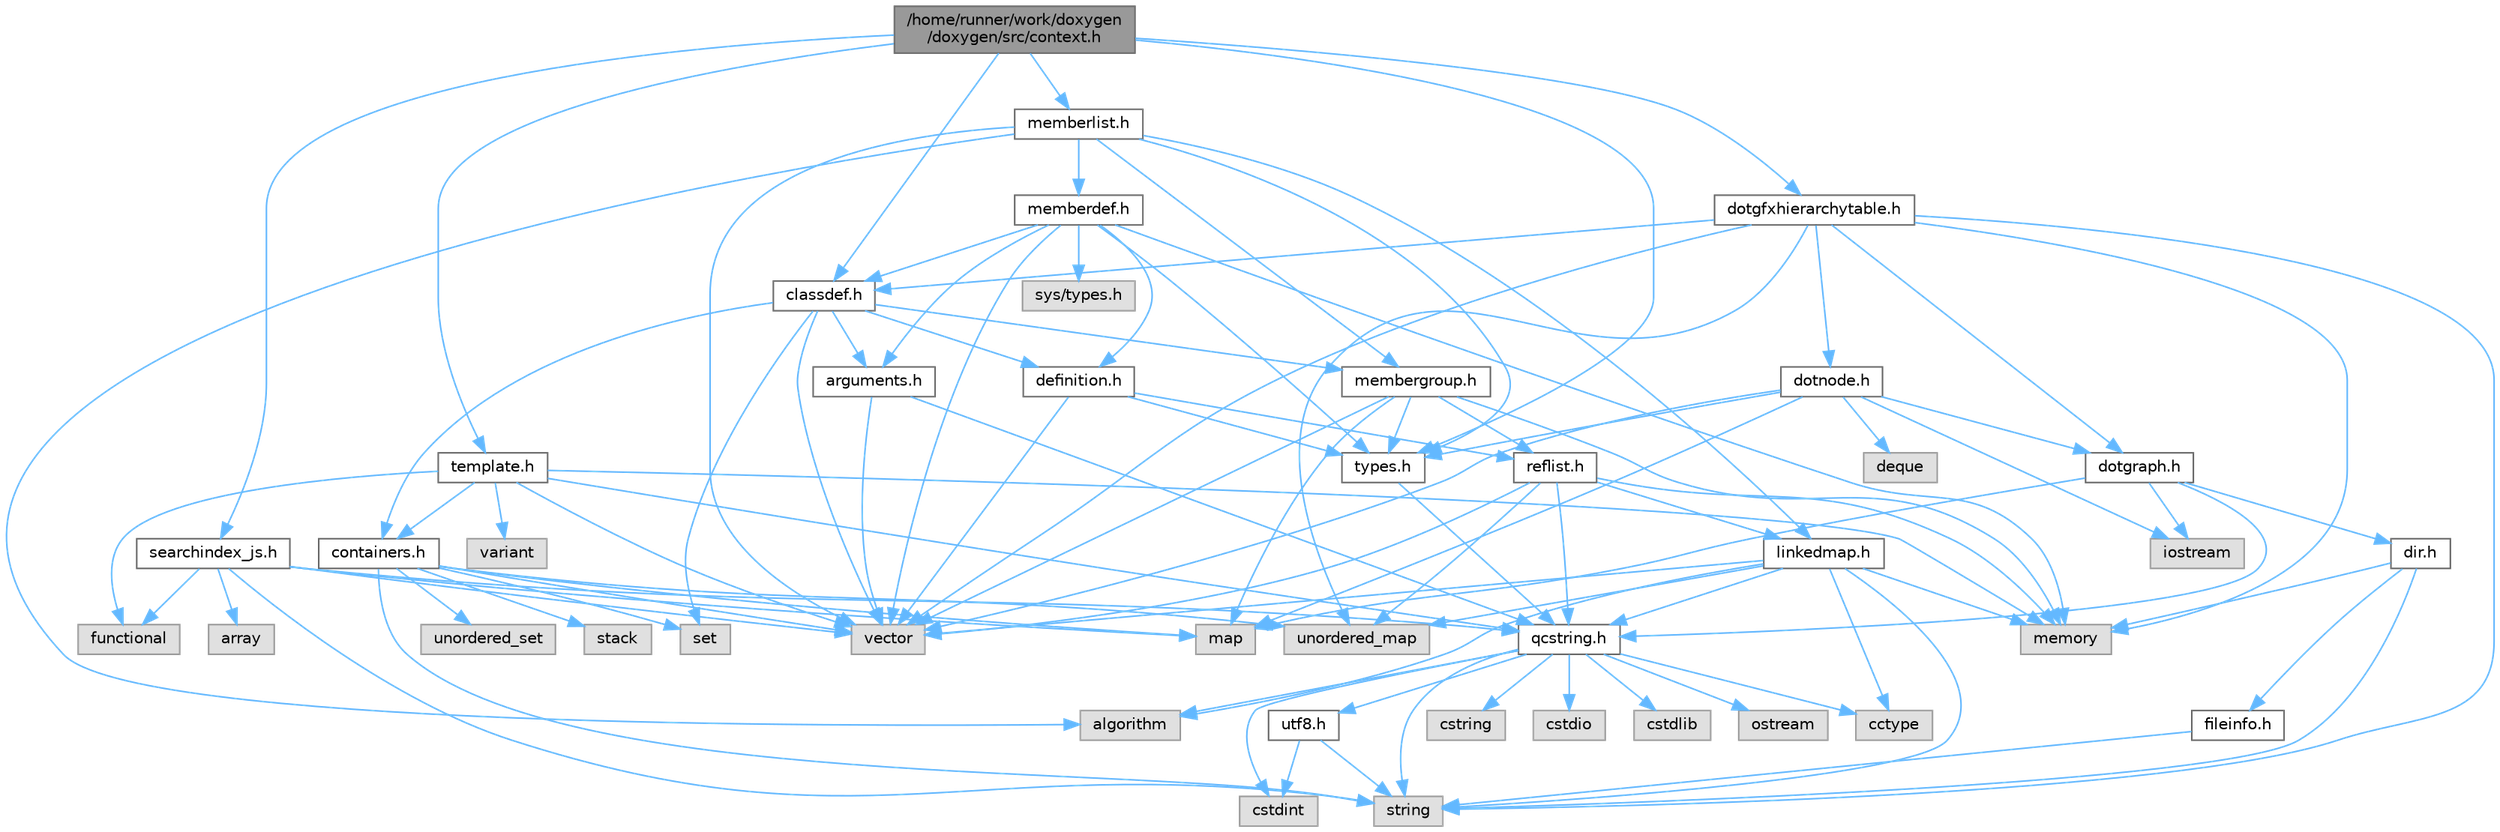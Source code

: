 digraph "/home/runner/work/doxygen/doxygen/src/context.h"
{
 // INTERACTIVE_SVG=YES
 // LATEX_PDF_SIZE
  bgcolor="transparent";
  edge [fontname=Helvetica,fontsize=10,labelfontname=Helvetica,labelfontsize=10];
  node [fontname=Helvetica,fontsize=10,shape=box,height=0.2,width=0.4];
  Node1 [id="Node000001",label="/home/runner/work/doxygen\l/doxygen/src/context.h",height=0.2,width=0.4,color="gray40", fillcolor="grey60", style="filled", fontcolor="black",tooltip=" "];
  Node1 -> Node2 [id="edge1_Node000001_Node000002",color="steelblue1",style="solid",tooltip=" "];
  Node2 [id="Node000002",label="types.h",height=0.2,width=0.4,color="grey40", fillcolor="white", style="filled",URL="$d9/d49/types_8h.html",tooltip="This file contains a number of basic enums and types."];
  Node2 -> Node3 [id="edge2_Node000002_Node000003",color="steelblue1",style="solid",tooltip=" "];
  Node3 [id="Node000003",label="qcstring.h",height=0.2,width=0.4,color="grey40", fillcolor="white", style="filled",URL="$d7/d5c/qcstring_8h.html",tooltip=" "];
  Node3 -> Node4 [id="edge3_Node000003_Node000004",color="steelblue1",style="solid",tooltip=" "];
  Node4 [id="Node000004",label="string",height=0.2,width=0.4,color="grey60", fillcolor="#E0E0E0", style="filled",tooltip=" "];
  Node3 -> Node5 [id="edge4_Node000003_Node000005",color="steelblue1",style="solid",tooltip=" "];
  Node5 [id="Node000005",label="algorithm",height=0.2,width=0.4,color="grey60", fillcolor="#E0E0E0", style="filled",tooltip=" "];
  Node3 -> Node6 [id="edge5_Node000003_Node000006",color="steelblue1",style="solid",tooltip=" "];
  Node6 [id="Node000006",label="cctype",height=0.2,width=0.4,color="grey60", fillcolor="#E0E0E0", style="filled",tooltip=" "];
  Node3 -> Node7 [id="edge6_Node000003_Node000007",color="steelblue1",style="solid",tooltip=" "];
  Node7 [id="Node000007",label="cstring",height=0.2,width=0.4,color="grey60", fillcolor="#E0E0E0", style="filled",tooltip=" "];
  Node3 -> Node8 [id="edge7_Node000003_Node000008",color="steelblue1",style="solid",tooltip=" "];
  Node8 [id="Node000008",label="cstdio",height=0.2,width=0.4,color="grey60", fillcolor="#E0E0E0", style="filled",tooltip=" "];
  Node3 -> Node9 [id="edge8_Node000003_Node000009",color="steelblue1",style="solid",tooltip=" "];
  Node9 [id="Node000009",label="cstdlib",height=0.2,width=0.4,color="grey60", fillcolor="#E0E0E0", style="filled",tooltip=" "];
  Node3 -> Node10 [id="edge9_Node000003_Node000010",color="steelblue1",style="solid",tooltip=" "];
  Node10 [id="Node000010",label="cstdint",height=0.2,width=0.4,color="grey60", fillcolor="#E0E0E0", style="filled",tooltip=" "];
  Node3 -> Node11 [id="edge10_Node000003_Node000011",color="steelblue1",style="solid",tooltip=" "];
  Node11 [id="Node000011",label="ostream",height=0.2,width=0.4,color="grey60", fillcolor="#E0E0E0", style="filled",tooltip=" "];
  Node3 -> Node12 [id="edge11_Node000003_Node000012",color="steelblue1",style="solid",tooltip=" "];
  Node12 [id="Node000012",label="utf8.h",height=0.2,width=0.4,color="grey40", fillcolor="white", style="filled",URL="$db/d7c/utf8_8h.html",tooltip="Various UTF8 related helper functions."];
  Node12 -> Node10 [id="edge12_Node000012_Node000010",color="steelblue1",style="solid",tooltip=" "];
  Node12 -> Node4 [id="edge13_Node000012_Node000004",color="steelblue1",style="solid",tooltip=" "];
  Node1 -> Node13 [id="edge14_Node000001_Node000013",color="steelblue1",style="solid",tooltip=" "];
  Node13 [id="Node000013",label="template.h",height=0.2,width=0.4,color="grey40", fillcolor="white", style="filled",URL="$de/db8/template_8h.html",tooltip=" "];
  Node13 -> Node14 [id="edge15_Node000013_Node000014",color="steelblue1",style="solid",tooltip=" "];
  Node14 [id="Node000014",label="vector",height=0.2,width=0.4,color="grey60", fillcolor="#E0E0E0", style="filled",tooltip=" "];
  Node13 -> Node15 [id="edge16_Node000013_Node000015",color="steelblue1",style="solid",tooltip=" "];
  Node15 [id="Node000015",label="memory",height=0.2,width=0.4,color="grey60", fillcolor="#E0E0E0", style="filled",tooltip=" "];
  Node13 -> Node16 [id="edge17_Node000013_Node000016",color="steelblue1",style="solid",tooltip=" "];
  Node16 [id="Node000016",label="functional",height=0.2,width=0.4,color="grey60", fillcolor="#E0E0E0", style="filled",tooltip=" "];
  Node13 -> Node17 [id="edge18_Node000013_Node000017",color="steelblue1",style="solid",tooltip=" "];
  Node17 [id="Node000017",label="variant",height=0.2,width=0.4,color="grey60", fillcolor="#E0E0E0", style="filled",tooltip=" "];
  Node13 -> Node3 [id="edge19_Node000013_Node000003",color="steelblue1",style="solid",tooltip=" "];
  Node13 -> Node18 [id="edge20_Node000013_Node000018",color="steelblue1",style="solid",tooltip=" "];
  Node18 [id="Node000018",label="containers.h",height=0.2,width=0.4,color="grey40", fillcolor="white", style="filled",URL="$d5/d75/containers_8h.html",tooltip=" "];
  Node18 -> Node14 [id="edge21_Node000018_Node000014",color="steelblue1",style="solid",tooltip=" "];
  Node18 -> Node4 [id="edge22_Node000018_Node000004",color="steelblue1",style="solid",tooltip=" "];
  Node18 -> Node19 [id="edge23_Node000018_Node000019",color="steelblue1",style="solid",tooltip=" "];
  Node19 [id="Node000019",label="set",height=0.2,width=0.4,color="grey60", fillcolor="#E0E0E0", style="filled",tooltip=" "];
  Node18 -> Node20 [id="edge24_Node000018_Node000020",color="steelblue1",style="solid",tooltip=" "];
  Node20 [id="Node000020",label="map",height=0.2,width=0.4,color="grey60", fillcolor="#E0E0E0", style="filled",tooltip=" "];
  Node18 -> Node21 [id="edge25_Node000018_Node000021",color="steelblue1",style="solid",tooltip=" "];
  Node21 [id="Node000021",label="unordered_set",height=0.2,width=0.4,color="grey60", fillcolor="#E0E0E0", style="filled",tooltip=" "];
  Node18 -> Node22 [id="edge26_Node000018_Node000022",color="steelblue1",style="solid",tooltip=" "];
  Node22 [id="Node000022",label="unordered_map",height=0.2,width=0.4,color="grey60", fillcolor="#E0E0E0", style="filled",tooltip=" "];
  Node18 -> Node23 [id="edge27_Node000018_Node000023",color="steelblue1",style="solid",tooltip=" "];
  Node23 [id="Node000023",label="stack",height=0.2,width=0.4,color="grey60", fillcolor="#E0E0E0", style="filled",tooltip=" "];
  Node1 -> Node24 [id="edge28_Node000001_Node000024",color="steelblue1",style="solid",tooltip=" "];
  Node24 [id="Node000024",label="classdef.h",height=0.2,width=0.4,color="grey40", fillcolor="white", style="filled",URL="$d1/da6/classdef_8h.html",tooltip=" "];
  Node24 -> Node14 [id="edge29_Node000024_Node000014",color="steelblue1",style="solid",tooltip=" "];
  Node24 -> Node19 [id="edge30_Node000024_Node000019",color="steelblue1",style="solid",tooltip=" "];
  Node24 -> Node18 [id="edge31_Node000024_Node000018",color="steelblue1",style="solid",tooltip=" "];
  Node24 -> Node25 [id="edge32_Node000024_Node000025",color="steelblue1",style="solid",tooltip=" "];
  Node25 [id="Node000025",label="definition.h",height=0.2,width=0.4,color="grey40", fillcolor="white", style="filled",URL="$df/da1/definition_8h.html",tooltip=" "];
  Node25 -> Node14 [id="edge33_Node000025_Node000014",color="steelblue1",style="solid",tooltip=" "];
  Node25 -> Node2 [id="edge34_Node000025_Node000002",color="steelblue1",style="solid",tooltip=" "];
  Node25 -> Node26 [id="edge35_Node000025_Node000026",color="steelblue1",style="solid",tooltip=" "];
  Node26 [id="Node000026",label="reflist.h",height=0.2,width=0.4,color="grey40", fillcolor="white", style="filled",URL="$d1/d02/reflist_8h.html",tooltip=" "];
  Node26 -> Node14 [id="edge36_Node000026_Node000014",color="steelblue1",style="solid",tooltip=" "];
  Node26 -> Node22 [id="edge37_Node000026_Node000022",color="steelblue1",style="solid",tooltip=" "];
  Node26 -> Node15 [id="edge38_Node000026_Node000015",color="steelblue1",style="solid",tooltip=" "];
  Node26 -> Node3 [id="edge39_Node000026_Node000003",color="steelblue1",style="solid",tooltip=" "];
  Node26 -> Node27 [id="edge40_Node000026_Node000027",color="steelblue1",style="solid",tooltip=" "];
  Node27 [id="Node000027",label="linkedmap.h",height=0.2,width=0.4,color="grey40", fillcolor="white", style="filled",URL="$da/de1/linkedmap_8h.html",tooltip=" "];
  Node27 -> Node22 [id="edge41_Node000027_Node000022",color="steelblue1",style="solid",tooltip=" "];
  Node27 -> Node14 [id="edge42_Node000027_Node000014",color="steelblue1",style="solid",tooltip=" "];
  Node27 -> Node15 [id="edge43_Node000027_Node000015",color="steelblue1",style="solid",tooltip=" "];
  Node27 -> Node4 [id="edge44_Node000027_Node000004",color="steelblue1",style="solid",tooltip=" "];
  Node27 -> Node5 [id="edge45_Node000027_Node000005",color="steelblue1",style="solid",tooltip=" "];
  Node27 -> Node6 [id="edge46_Node000027_Node000006",color="steelblue1",style="solid",tooltip=" "];
  Node27 -> Node3 [id="edge47_Node000027_Node000003",color="steelblue1",style="solid",tooltip=" "];
  Node24 -> Node28 [id="edge48_Node000024_Node000028",color="steelblue1",style="solid",tooltip=" "];
  Node28 [id="Node000028",label="arguments.h",height=0.2,width=0.4,color="grey40", fillcolor="white", style="filled",URL="$df/d9b/arguments_8h.html",tooltip=" "];
  Node28 -> Node14 [id="edge49_Node000028_Node000014",color="steelblue1",style="solid",tooltip=" "];
  Node28 -> Node3 [id="edge50_Node000028_Node000003",color="steelblue1",style="solid",tooltip=" "];
  Node24 -> Node29 [id="edge51_Node000024_Node000029",color="steelblue1",style="solid",tooltip=" "];
  Node29 [id="Node000029",label="membergroup.h",height=0.2,width=0.4,color="grey40", fillcolor="white", style="filled",URL="$d9/d11/membergroup_8h.html",tooltip=" "];
  Node29 -> Node14 [id="edge52_Node000029_Node000014",color="steelblue1",style="solid",tooltip=" "];
  Node29 -> Node20 [id="edge53_Node000029_Node000020",color="steelblue1",style="solid",tooltip=" "];
  Node29 -> Node15 [id="edge54_Node000029_Node000015",color="steelblue1",style="solid",tooltip=" "];
  Node29 -> Node2 [id="edge55_Node000029_Node000002",color="steelblue1",style="solid",tooltip=" "];
  Node29 -> Node26 [id="edge56_Node000029_Node000026",color="steelblue1",style="solid",tooltip=" "];
  Node1 -> Node30 [id="edge57_Node000001_Node000030",color="steelblue1",style="solid",tooltip=" "];
  Node30 [id="Node000030",label="searchindex_js.h",height=0.2,width=0.4,color="grey40", fillcolor="white", style="filled",URL="$dd/de5/searchindex__js_8h.html",tooltip="Javascript based search engine."];
  Node30 -> Node31 [id="edge58_Node000030_Node000031",color="steelblue1",style="solid",tooltip=" "];
  Node31 [id="Node000031",label="array",height=0.2,width=0.4,color="grey60", fillcolor="#E0E0E0", style="filled",tooltip=" "];
  Node30 -> Node14 [id="edge59_Node000030_Node000014",color="steelblue1",style="solid",tooltip=" "];
  Node30 -> Node20 [id="edge60_Node000030_Node000020",color="steelblue1",style="solid",tooltip=" "];
  Node30 -> Node4 [id="edge61_Node000030_Node000004",color="steelblue1",style="solid",tooltip=" "];
  Node30 -> Node16 [id="edge62_Node000030_Node000016",color="steelblue1",style="solid",tooltip=" "];
  Node30 -> Node3 [id="edge63_Node000030_Node000003",color="steelblue1",style="solid",tooltip=" "];
  Node1 -> Node32 [id="edge64_Node000001_Node000032",color="steelblue1",style="solid",tooltip=" "];
  Node32 [id="Node000032",label="memberlist.h",height=0.2,width=0.4,color="grey40", fillcolor="white", style="filled",URL="$dd/d78/memberlist_8h.html",tooltip=" "];
  Node32 -> Node14 [id="edge65_Node000032_Node000014",color="steelblue1",style="solid",tooltip=" "];
  Node32 -> Node5 [id="edge66_Node000032_Node000005",color="steelblue1",style="solid",tooltip=" "];
  Node32 -> Node33 [id="edge67_Node000032_Node000033",color="steelblue1",style="solid",tooltip=" "];
  Node33 [id="Node000033",label="memberdef.h",height=0.2,width=0.4,color="grey40", fillcolor="white", style="filled",URL="$d4/d46/memberdef_8h.html",tooltip=" "];
  Node33 -> Node14 [id="edge68_Node000033_Node000014",color="steelblue1",style="solid",tooltip=" "];
  Node33 -> Node15 [id="edge69_Node000033_Node000015",color="steelblue1",style="solid",tooltip=" "];
  Node33 -> Node34 [id="edge70_Node000033_Node000034",color="steelblue1",style="solid",tooltip=" "];
  Node34 [id="Node000034",label="sys/types.h",height=0.2,width=0.4,color="grey60", fillcolor="#E0E0E0", style="filled",tooltip=" "];
  Node33 -> Node2 [id="edge71_Node000033_Node000002",color="steelblue1",style="solid",tooltip=" "];
  Node33 -> Node25 [id="edge72_Node000033_Node000025",color="steelblue1",style="solid",tooltip=" "];
  Node33 -> Node28 [id="edge73_Node000033_Node000028",color="steelblue1",style="solid",tooltip=" "];
  Node33 -> Node24 [id="edge74_Node000033_Node000024",color="steelblue1",style="solid",tooltip=" "];
  Node32 -> Node27 [id="edge75_Node000032_Node000027",color="steelblue1",style="solid",tooltip=" "];
  Node32 -> Node2 [id="edge76_Node000032_Node000002",color="steelblue1",style="solid",tooltip=" "];
  Node32 -> Node29 [id="edge77_Node000032_Node000029",color="steelblue1",style="solid",tooltip=" "];
  Node1 -> Node35 [id="edge78_Node000001_Node000035",color="steelblue1",style="solid",tooltip=" "];
  Node35 [id="Node000035",label="dotgfxhierarchytable.h",height=0.2,width=0.4,color="grey40", fillcolor="white", style="filled",URL="$d2/de7/dotgfxhierarchytable_8h.html",tooltip=" "];
  Node35 -> Node15 [id="edge79_Node000035_Node000015",color="steelblue1",style="solid",tooltip=" "];
  Node35 -> Node4 [id="edge80_Node000035_Node000004",color="steelblue1",style="solid",tooltip=" "];
  Node35 -> Node22 [id="edge81_Node000035_Node000022",color="steelblue1",style="solid",tooltip=" "];
  Node35 -> Node14 [id="edge82_Node000035_Node000014",color="steelblue1",style="solid",tooltip=" "];
  Node35 -> Node24 [id="edge83_Node000035_Node000024",color="steelblue1",style="solid",tooltip=" "];
  Node35 -> Node36 [id="edge84_Node000035_Node000036",color="steelblue1",style="solid",tooltip=" "];
  Node36 [id="Node000036",label="dotgraph.h",height=0.2,width=0.4,color="grey40", fillcolor="white", style="filled",URL="$d0/daa/dotgraph_8h.html",tooltip=" "];
  Node36 -> Node37 [id="edge85_Node000036_Node000037",color="steelblue1",style="solid",tooltip=" "];
  Node37 [id="Node000037",label="iostream",height=0.2,width=0.4,color="grey60", fillcolor="#E0E0E0", style="filled",tooltip=" "];
  Node36 -> Node20 [id="edge86_Node000036_Node000020",color="steelblue1",style="solid",tooltip=" "];
  Node36 -> Node3 [id="edge87_Node000036_Node000003",color="steelblue1",style="solid",tooltip=" "];
  Node36 -> Node38 [id="edge88_Node000036_Node000038",color="steelblue1",style="solid",tooltip=" "];
  Node38 [id="Node000038",label="dir.h",height=0.2,width=0.4,color="grey40", fillcolor="white", style="filled",URL="$df/d9c/dir_8h.html",tooltip=" "];
  Node38 -> Node4 [id="edge89_Node000038_Node000004",color="steelblue1",style="solid",tooltip=" "];
  Node38 -> Node15 [id="edge90_Node000038_Node000015",color="steelblue1",style="solid",tooltip=" "];
  Node38 -> Node39 [id="edge91_Node000038_Node000039",color="steelblue1",style="solid",tooltip=" "];
  Node39 [id="Node000039",label="fileinfo.h",height=0.2,width=0.4,color="grey40", fillcolor="white", style="filled",URL="$df/d45/fileinfo_8h.html",tooltip=" "];
  Node39 -> Node4 [id="edge92_Node000039_Node000004",color="steelblue1",style="solid",tooltip=" "];
  Node35 -> Node40 [id="edge93_Node000035_Node000040",color="steelblue1",style="solid",tooltip=" "];
  Node40 [id="Node000040",label="dotnode.h",height=0.2,width=0.4,color="grey40", fillcolor="white", style="filled",URL="$d8/d3b/dotnode_8h.html",tooltip=" "];
  Node40 -> Node14 [id="edge94_Node000040_Node000014",color="steelblue1",style="solid",tooltip=" "];
  Node40 -> Node20 [id="edge95_Node000040_Node000020",color="steelblue1",style="solid",tooltip=" "];
  Node40 -> Node41 [id="edge96_Node000040_Node000041",color="steelblue1",style="solid",tooltip=" "];
  Node41 [id="Node000041",label="deque",height=0.2,width=0.4,color="grey60", fillcolor="#E0E0E0", style="filled",tooltip=" "];
  Node40 -> Node37 [id="edge97_Node000040_Node000037",color="steelblue1",style="solid",tooltip=" "];
  Node40 -> Node2 [id="edge98_Node000040_Node000002",color="steelblue1",style="solid",tooltip=" "];
  Node40 -> Node36 [id="edge99_Node000040_Node000036",color="steelblue1",style="solid",tooltip=" "];
}
